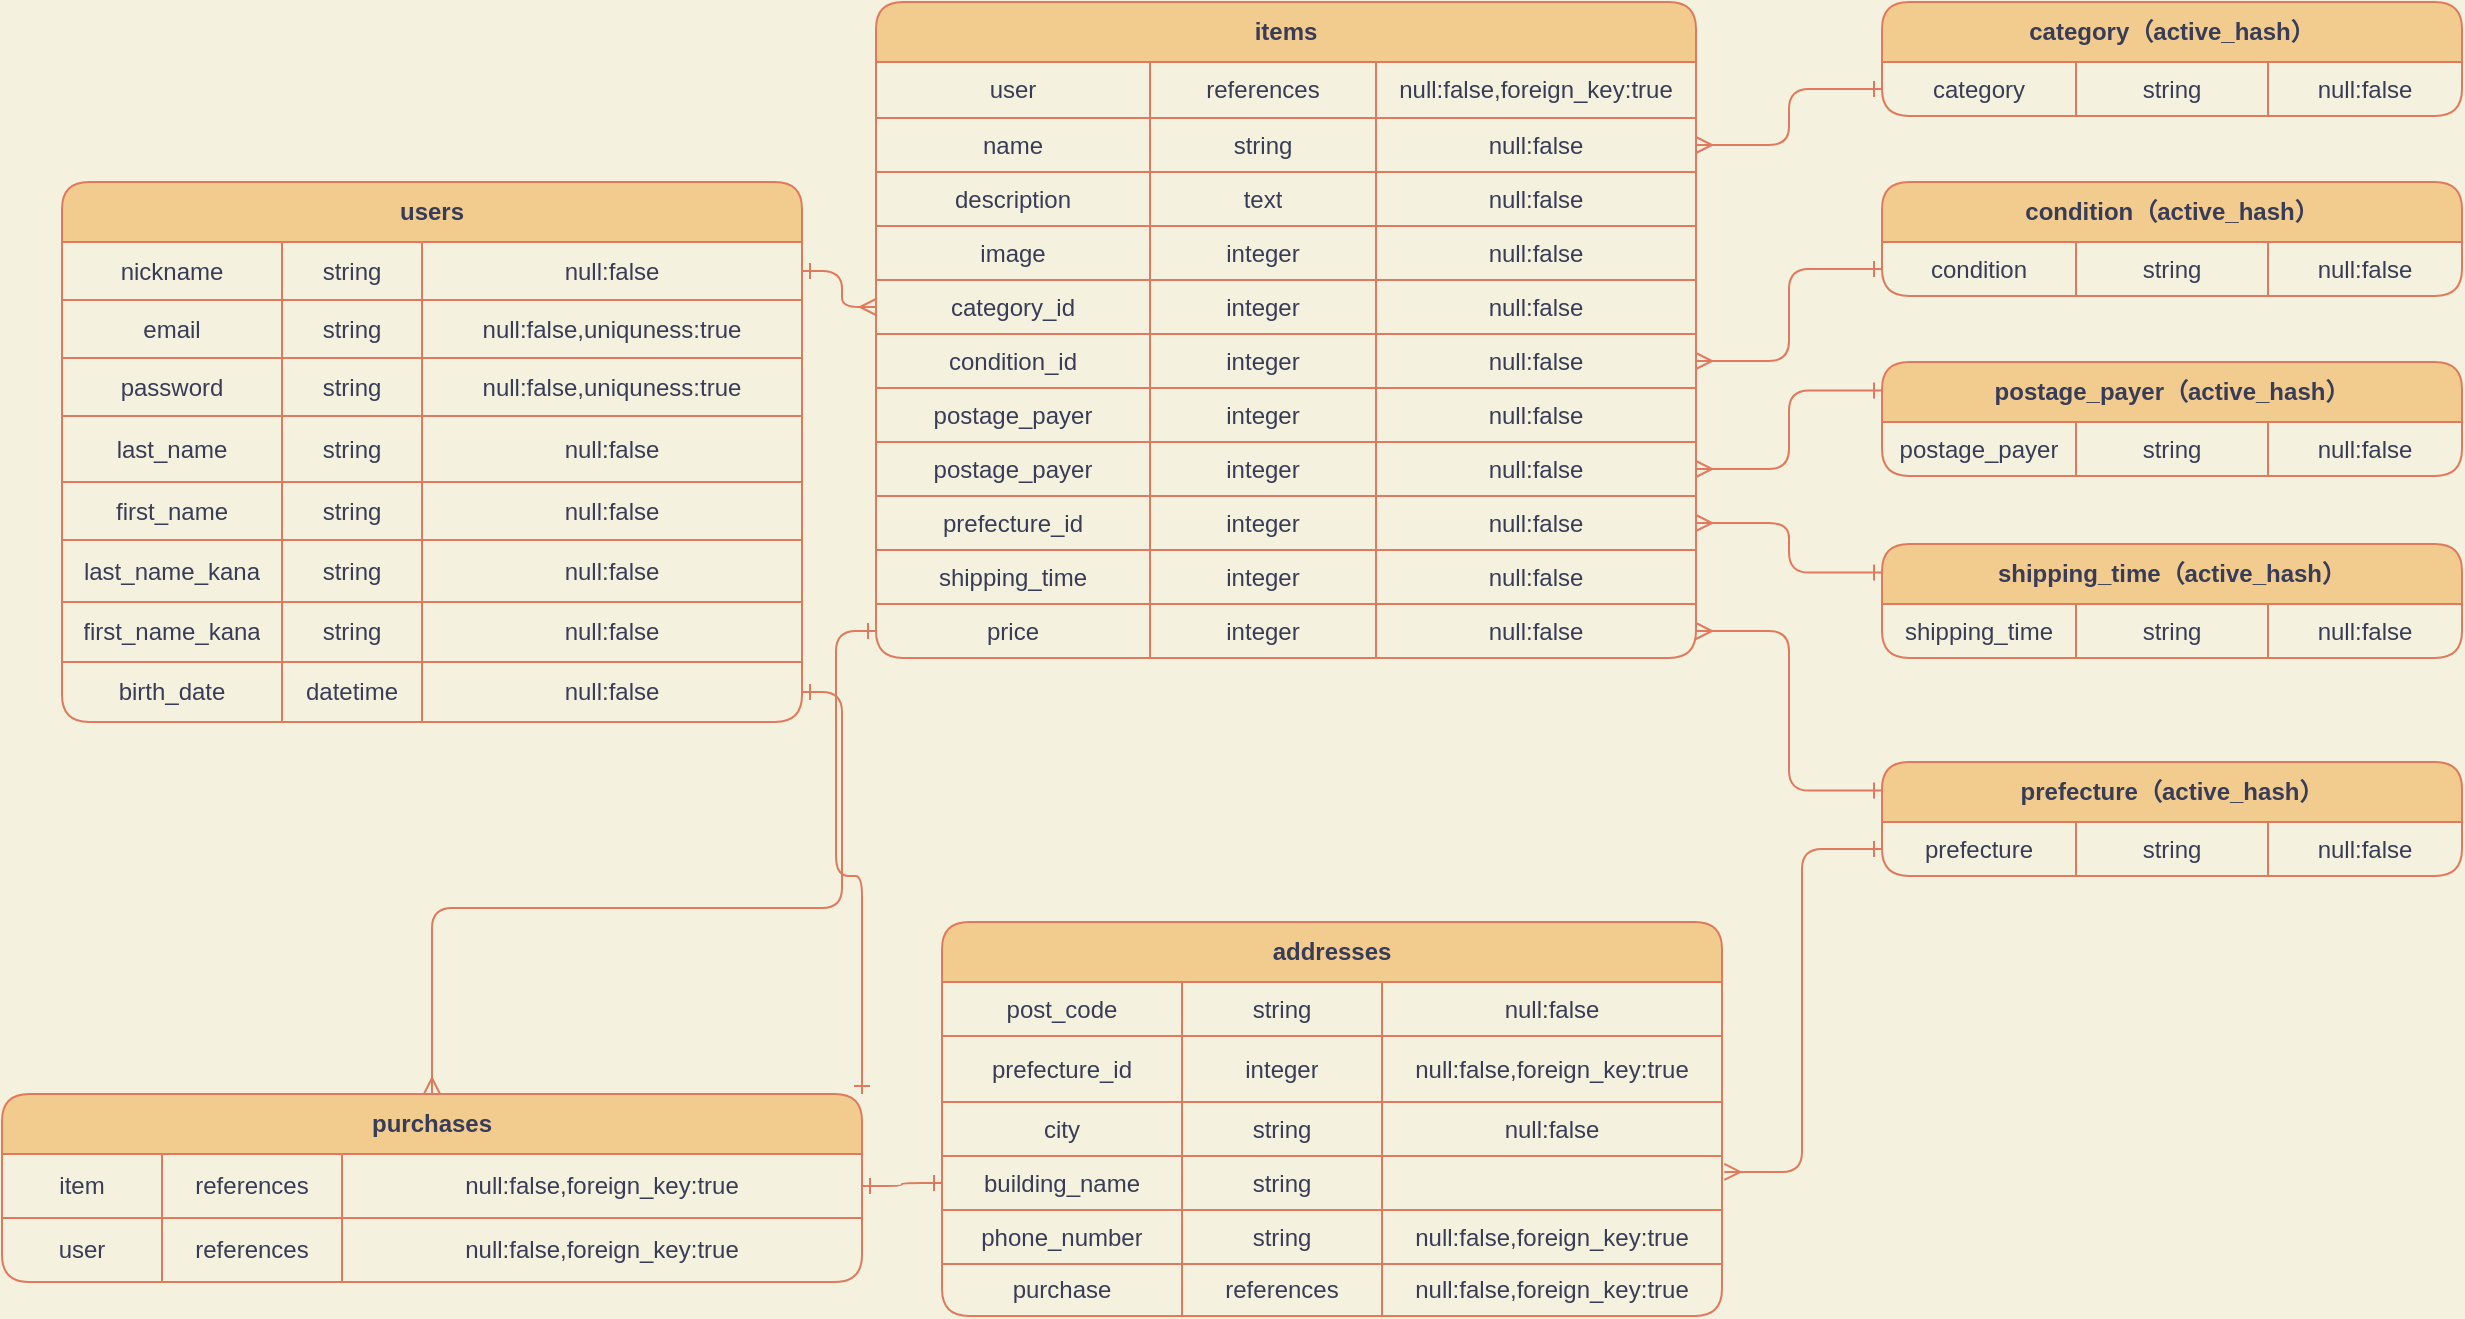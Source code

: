 <mxfile version="13.6.5">
    <diagram id="_agWnU-bZ850hKVddHnj" name="ページ1">
        <mxGraphModel dx="1143" dy="680" grid="1" gridSize="10" guides="1" tooltips="1" connect="1" arrows="1" fold="1" page="1" pageScale="1" pageWidth="827" pageHeight="1169" background="#F4F1DE" math="0" shadow="0">
            <root>
                <mxCell id="0"/>
                <mxCell id="1" parent="0"/>
                <mxCell id="269" style="edgeStyle=orthogonalEdgeStyle;rounded=1;orthogonalLoop=1;jettySize=auto;html=1;exitX=0;exitY=0.25;exitDx=0;exitDy=0;entryX=1;entryY=0.5;entryDx=0;entryDy=0;startArrow=ERone;startFill=0;endArrow=ERmany;endFill=0;labelBackgroundColor=#F4F1DE;strokeColor=#E07A5F;fontColor=#393C56;" parent="1" source="201" target="148" edge="1">
                    <mxGeometry relative="1" as="geometry"/>
                </mxCell>
                <mxCell id="165" value="addresses" style="shape=table;html=1;whiteSpace=wrap;startSize=30;container=1;collapsible=0;childLayout=tableLayout;fontStyle=1;align=center;rounded=1;fillColor=#F2CC8F;strokeColor=#E07A5F;fontColor=#393C56;" parent="1" vertex="1">
                    <mxGeometry x="450" y="670" width="390" height="197" as="geometry"/>
                </mxCell>
                <mxCell id="166" value="" style="shape=partialRectangle;html=1;whiteSpace=wrap;collapsible=0;dropTarget=0;pointerEvents=0;fillColor=none;top=0;left=0;bottom=0;right=0;points=[[0,0.5],[1,0.5]];portConstraint=eastwest;rounded=1;strokeColor=#E07A5F;fontColor=#393C56;" parent="165" vertex="1">
                    <mxGeometry y="30" width="390" height="27" as="geometry"/>
                </mxCell>
                <mxCell id="167" value="post_code" style="shape=partialRectangle;html=1;whiteSpace=wrap;connectable=0;fillColor=none;top=0;left=0;bottom=0;right=0;overflow=hidden;rounded=1;strokeColor=#E07A5F;fontColor=#393C56;" parent="166" vertex="1">
                    <mxGeometry width="120" height="27" as="geometry"/>
                </mxCell>
                <mxCell id="168" value="string" style="shape=partialRectangle;html=1;whiteSpace=wrap;connectable=0;fillColor=none;top=0;left=0;bottom=0;right=0;overflow=hidden;rounded=1;strokeColor=#E07A5F;fontColor=#393C56;" parent="166" vertex="1">
                    <mxGeometry x="120" width="100" height="27" as="geometry"/>
                </mxCell>
                <mxCell id="169" value="null:false" style="shape=partialRectangle;html=1;whiteSpace=wrap;connectable=0;fillColor=none;top=0;left=0;bottom=0;right=0;overflow=hidden;rounded=1;strokeColor=#E07A5F;fontColor=#393C56;" parent="166" vertex="1">
                    <mxGeometry x="220" width="170" height="27" as="geometry"/>
                </mxCell>
                <mxCell id="170" value="" style="shape=partialRectangle;html=1;whiteSpace=wrap;collapsible=0;dropTarget=0;pointerEvents=0;fillColor=none;top=0;left=0;bottom=0;right=0;points=[[0,0.5],[1,0.5]];portConstraint=eastwest;rounded=1;strokeColor=#E07A5F;fontColor=#393C56;" parent="165" vertex="1">
                    <mxGeometry y="57" width="390" height="33" as="geometry"/>
                </mxCell>
                <mxCell id="171" value="prefecture_id" style="shape=partialRectangle;html=1;whiteSpace=wrap;connectable=0;fillColor=none;top=0;left=0;bottom=0;right=0;overflow=hidden;rounded=1;strokeColor=#E07A5F;fontColor=#393C56;" parent="170" vertex="1">
                    <mxGeometry width="120" height="33" as="geometry"/>
                </mxCell>
                <mxCell id="172" value="integer" style="shape=partialRectangle;html=1;whiteSpace=wrap;connectable=0;fillColor=none;top=0;left=0;bottom=0;right=0;overflow=hidden;rounded=1;strokeColor=#E07A5F;fontColor=#393C56;" parent="170" vertex="1">
                    <mxGeometry x="120" width="100" height="33" as="geometry"/>
                </mxCell>
                <mxCell id="173" value="&lt;span style=&quot;font-family: &amp;#34;helvetica&amp;#34;&quot;&gt;null:false,foreign_key:true&lt;/span&gt;" style="shape=partialRectangle;html=1;whiteSpace=wrap;connectable=0;fillColor=none;top=0;left=0;bottom=0;right=0;overflow=hidden;rounded=1;strokeColor=#E07A5F;fontColor=#393C56;" parent="170" vertex="1">
                    <mxGeometry x="220" width="170" height="33" as="geometry"/>
                </mxCell>
                <mxCell id="174" value="" style="shape=partialRectangle;html=1;whiteSpace=wrap;collapsible=0;dropTarget=0;pointerEvents=0;fillColor=none;top=0;left=0;bottom=0;right=0;points=[[0,0.5],[1,0.5]];portConstraint=eastwest;rounded=1;strokeColor=#E07A5F;fontColor=#393C56;" parent="165" vertex="1">
                    <mxGeometry y="90" width="390" height="27" as="geometry"/>
                </mxCell>
                <mxCell id="175" value="city" style="shape=partialRectangle;html=1;whiteSpace=wrap;connectable=0;fillColor=none;top=0;left=0;bottom=0;right=0;overflow=hidden;rounded=1;strokeColor=#E07A5F;fontColor=#393C56;" parent="174" vertex="1">
                    <mxGeometry width="120" height="27" as="geometry"/>
                </mxCell>
                <mxCell id="176" value="string" style="shape=partialRectangle;html=1;whiteSpace=wrap;connectable=0;fillColor=none;top=0;left=0;bottom=0;right=0;overflow=hidden;rounded=1;strokeColor=#E07A5F;fontColor=#393C56;" parent="174" vertex="1">
                    <mxGeometry x="120" width="100" height="27" as="geometry"/>
                </mxCell>
                <mxCell id="177" value="null:false" style="shape=partialRectangle;html=1;whiteSpace=wrap;connectable=0;fillColor=none;top=0;left=0;bottom=0;right=0;overflow=hidden;rounded=1;strokeColor=#E07A5F;fontColor=#393C56;" parent="174" vertex="1">
                    <mxGeometry x="220" width="170" height="27" as="geometry"/>
                </mxCell>
                <mxCell id="216" value="" style="shape=partialRectangle;html=1;whiteSpace=wrap;collapsible=0;dropTarget=0;pointerEvents=0;fillColor=none;top=0;left=0;bottom=0;right=0;points=[[0,0.5],[1,0.5]];portConstraint=eastwest;rounded=1;strokeColor=#E07A5F;fontColor=#393C56;" parent="165" vertex="1">
                    <mxGeometry y="117" width="390" height="27" as="geometry"/>
                </mxCell>
                <mxCell id="217" value="building_name" style="shape=partialRectangle;html=1;whiteSpace=wrap;connectable=0;fillColor=none;top=0;left=0;bottom=0;right=0;overflow=hidden;rounded=1;strokeColor=#E07A5F;fontColor=#393C56;" parent="216" vertex="1">
                    <mxGeometry width="120" height="27" as="geometry"/>
                </mxCell>
                <mxCell id="218" value="string" style="shape=partialRectangle;html=1;whiteSpace=wrap;connectable=0;fillColor=none;top=0;left=0;bottom=0;right=0;overflow=hidden;rounded=1;strokeColor=#E07A5F;fontColor=#393C56;" parent="216" vertex="1">
                    <mxGeometry x="120" width="100" height="27" as="geometry"/>
                </mxCell>
                <mxCell id="219" value="" style="shape=partialRectangle;html=1;whiteSpace=wrap;connectable=0;fillColor=none;top=0;left=0;bottom=0;right=0;overflow=hidden;rounded=1;strokeColor=#E07A5F;fontColor=#393C56;" parent="216" vertex="1">
                    <mxGeometry x="220" width="170" height="27" as="geometry"/>
                </mxCell>
                <mxCell id="237" value="" style="shape=partialRectangle;html=1;whiteSpace=wrap;collapsible=0;dropTarget=0;pointerEvents=0;fillColor=none;top=0;left=0;bottom=0;right=0;points=[[0,0.5],[1,0.5]];portConstraint=eastwest;rounded=1;strokeColor=#E07A5F;fontColor=#393C56;" parent="165" vertex="1">
                    <mxGeometry y="144" width="390" height="27" as="geometry"/>
                </mxCell>
                <mxCell id="238" value="phone_number" style="shape=partialRectangle;html=1;whiteSpace=wrap;connectable=0;fillColor=none;top=0;left=0;bottom=0;right=0;overflow=hidden;rounded=1;strokeColor=#E07A5F;fontColor=#393C56;" parent="237" vertex="1">
                    <mxGeometry width="120" height="27" as="geometry"/>
                </mxCell>
                <mxCell id="239" value="string" style="shape=partialRectangle;html=1;whiteSpace=wrap;connectable=0;fillColor=none;top=0;left=0;bottom=0;right=0;overflow=hidden;rounded=1;strokeColor=#E07A5F;fontColor=#393C56;" parent="237" vertex="1">
                    <mxGeometry x="120" width="100" height="27" as="geometry"/>
                </mxCell>
                <mxCell id="240" value="&lt;span&gt;null:false,foreign_key:true&lt;/span&gt;" style="shape=partialRectangle;html=1;whiteSpace=wrap;connectable=0;fillColor=none;top=0;left=0;bottom=0;right=0;overflow=hidden;rounded=1;strokeColor=#E07A5F;fontColor=#393C56;" parent="237" vertex="1">
                    <mxGeometry x="220" width="170" height="27" as="geometry"/>
                </mxCell>
                <mxCell id="241" value="" style="shape=partialRectangle;html=1;whiteSpace=wrap;collapsible=0;dropTarget=0;pointerEvents=0;fillColor=none;top=0;left=0;bottom=0;right=0;points=[[0,0.5],[1,0.5]];portConstraint=eastwest;rounded=1;strokeColor=#E07A5F;fontColor=#393C56;" parent="165" vertex="1">
                    <mxGeometry y="171" width="390" height="26" as="geometry"/>
                </mxCell>
                <mxCell id="242" value="purchase" style="shape=partialRectangle;html=1;whiteSpace=wrap;connectable=0;fillColor=none;top=0;left=0;bottom=0;right=0;overflow=hidden;rounded=1;strokeColor=#E07A5F;fontColor=#393C56;" parent="241" vertex="1">
                    <mxGeometry width="120" height="26" as="geometry"/>
                </mxCell>
                <mxCell id="243" value="references" style="shape=partialRectangle;html=1;whiteSpace=wrap;connectable=0;fillColor=none;top=0;left=0;bottom=0;right=0;overflow=hidden;rounded=1;strokeColor=#E07A5F;fontColor=#393C56;" parent="241" vertex="1">
                    <mxGeometry x="120" width="100" height="26" as="geometry"/>
                </mxCell>
                <mxCell id="244" value="&lt;span&gt;null:false,foreign_key:true&lt;/span&gt;" style="shape=partialRectangle;html=1;whiteSpace=wrap;connectable=0;fillColor=none;top=0;left=0;bottom=0;right=0;overflow=hidden;rounded=1;strokeColor=#E07A5F;fontColor=#393C56;" parent="241" vertex="1">
                    <mxGeometry x="220" width="170" height="26" as="geometry"/>
                </mxCell>
                <mxCell id="270" style="edgeStyle=orthogonalEdgeStyle;rounded=1;orthogonalLoop=1;jettySize=auto;html=1;exitX=0;exitY=0.25;exitDx=0;exitDy=0;entryX=1;entryY=0.5;entryDx=0;entryDy=0;startArrow=ERone;startFill=0;endArrow=ERmany;endFill=0;labelBackgroundColor=#F4F1DE;strokeColor=#E07A5F;fontColor=#393C56;" parent="1" source="211" target="136" edge="1">
                    <mxGeometry relative="1" as="geometry"/>
                </mxCell>
                <mxCell id="268" style="edgeStyle=orthogonalEdgeStyle;rounded=1;orthogonalLoop=1;jettySize=auto;html=1;exitX=0;exitY=0.25;exitDx=0;exitDy=0;entryX=1;entryY=0.5;entryDx=0;entryDy=0;startArrow=ERone;startFill=0;endArrow=ERmany;endFill=0;labelBackgroundColor=#F4F1DE;strokeColor=#E07A5F;fontColor=#393C56;" parent="1" source="206" target="144" edge="1">
                    <mxGeometry relative="1" as="geometry"/>
                </mxCell>
                <mxCell id="252" style="edgeStyle=orthogonalEdgeStyle;orthogonalLoop=1;jettySize=auto;html=1;exitX=0;exitY=0.5;exitDx=0;exitDy=0;entryX=1.003;entryY=0.296;entryDx=0;entryDy=0;entryPerimeter=0;startArrow=ERone;startFill=0;endArrow=ERmany;endFill=0;labelBackgroundColor=#F4F1DE;strokeColor=#E07A5F;fontColor=#393C56;" parent="1" source="207" target="216" edge="1">
                    <mxGeometry relative="1" as="geometry"/>
                </mxCell>
                <mxCell id="256" style="edgeStyle=orthogonalEdgeStyle;orthogonalLoop=1;jettySize=auto;html=1;exitX=0;exitY=0.5;exitDx=0;exitDy=0;startArrow=ERone;startFill=0;endArrow=ERmany;endFill=0;labelBackgroundColor=#F4F1DE;strokeColor=#E07A5F;fontColor=#393C56;" parent="1" source="179" target="7" edge="1">
                    <mxGeometry relative="1" as="geometry"/>
                </mxCell>
                <mxCell id="2" value="items" style="shape=table;html=1;whiteSpace=wrap;startSize=30;container=1;collapsible=0;childLayout=tableLayout;fontStyle=1;align=center;rounded=1;fillColor=#F2CC8F;strokeColor=#E07A5F;fontColor=#393C56;" parent="1" vertex="1">
                    <mxGeometry x="417" y="210" width="410" height="328" as="geometry"/>
                </mxCell>
                <mxCell id="3" value="" style="shape=partialRectangle;html=1;whiteSpace=wrap;collapsible=0;dropTarget=0;pointerEvents=0;fillColor=none;top=0;left=0;bottom=0;right=0;points=[[0,0.5],[1,0.5]];portConstraint=eastwest;rounded=1;strokeColor=#E07A5F;fontColor=#393C56;" parent="2" vertex="1">
                    <mxGeometry y="30" width="410" height="28" as="geometry"/>
                </mxCell>
                <mxCell id="4" value="user" style="shape=partialRectangle;html=1;whiteSpace=wrap;connectable=0;fillColor=none;top=0;left=0;bottom=0;right=0;overflow=hidden;rounded=1;strokeColor=#E07A5F;fontColor=#393C56;" parent="3" vertex="1">
                    <mxGeometry width="137" height="28" as="geometry"/>
                </mxCell>
                <mxCell id="5" value="references" style="shape=partialRectangle;html=1;whiteSpace=wrap;connectable=0;fillColor=none;top=0;left=0;bottom=0;right=0;overflow=hidden;rounded=1;strokeColor=#E07A5F;fontColor=#393C56;" parent="3" vertex="1">
                    <mxGeometry x="137" width="113" height="28" as="geometry"/>
                </mxCell>
                <mxCell id="6" value="&lt;span&gt;null:false,foreign_key:true&lt;/span&gt;" style="shape=partialRectangle;html=1;whiteSpace=wrap;connectable=0;fillColor=none;top=0;left=0;bottom=0;right=0;overflow=hidden;rounded=1;strokeColor=#E07A5F;fontColor=#393C56;" parent="3" vertex="1">
                    <mxGeometry x="250" width="160" height="28" as="geometry"/>
                </mxCell>
                <mxCell id="7" value="" style="shape=partialRectangle;html=1;whiteSpace=wrap;collapsible=0;dropTarget=0;pointerEvents=0;fillColor=none;top=0;left=0;bottom=0;right=0;points=[[0,0.5],[1,0.5]];portConstraint=eastwest;rounded=1;strokeColor=#E07A5F;fontColor=#393C56;" parent="2" vertex="1">
                    <mxGeometry y="58" width="410" height="27" as="geometry"/>
                </mxCell>
                <mxCell id="8" value="name" style="shape=partialRectangle;html=1;whiteSpace=wrap;connectable=0;fillColor=none;top=0;left=0;bottom=0;right=0;overflow=hidden;rounded=1;strokeColor=#E07A5F;fontColor=#393C56;" parent="7" vertex="1">
                    <mxGeometry width="137" height="27" as="geometry"/>
                </mxCell>
                <mxCell id="9" value="string" style="shape=partialRectangle;html=1;whiteSpace=wrap;connectable=0;fillColor=none;top=0;left=0;bottom=0;right=0;overflow=hidden;rounded=1;strokeColor=#E07A5F;fontColor=#393C56;" parent="7" vertex="1">
                    <mxGeometry x="137" width="113" height="27" as="geometry"/>
                </mxCell>
                <mxCell id="10" value="null:false" style="shape=partialRectangle;html=1;whiteSpace=wrap;connectable=0;fillColor=none;top=0;left=0;bottom=0;right=0;overflow=hidden;rounded=1;strokeColor=#E07A5F;fontColor=#393C56;" parent="7" vertex="1">
                    <mxGeometry x="250" width="160" height="27" as="geometry"/>
                </mxCell>
                <mxCell id="116" value="" style="shape=partialRectangle;html=1;whiteSpace=wrap;collapsible=0;dropTarget=0;pointerEvents=0;fillColor=none;top=0;left=0;bottom=0;right=0;points=[[0,0.5],[1,0.5]];portConstraint=eastwest;rounded=1;strokeColor=#E07A5F;fontColor=#393C56;" parent="2" vertex="1">
                    <mxGeometry y="85" width="410" height="27" as="geometry"/>
                </mxCell>
                <mxCell id="117" value="description" style="shape=partialRectangle;html=1;whiteSpace=wrap;connectable=0;fillColor=none;top=0;left=0;bottom=0;right=0;overflow=hidden;rounded=1;strokeColor=#E07A5F;fontColor=#393C56;" parent="116" vertex="1">
                    <mxGeometry width="137" height="27" as="geometry"/>
                </mxCell>
                <mxCell id="118" value="text" style="shape=partialRectangle;html=1;whiteSpace=wrap;connectable=0;fillColor=none;top=0;left=0;bottom=0;right=0;overflow=hidden;rounded=1;strokeColor=#E07A5F;fontColor=#393C56;" parent="116" vertex="1">
                    <mxGeometry x="137" width="113" height="27" as="geometry"/>
                </mxCell>
                <mxCell id="119" value="null:false" style="shape=partialRectangle;html=1;whiteSpace=wrap;connectable=0;fillColor=none;top=0;left=0;bottom=0;right=0;overflow=hidden;rounded=1;strokeColor=#E07A5F;fontColor=#393C56;" parent="116" vertex="1">
                    <mxGeometry x="250" width="160" height="27" as="geometry"/>
                </mxCell>
                <mxCell id="120" value="" style="shape=partialRectangle;html=1;whiteSpace=wrap;collapsible=0;dropTarget=0;pointerEvents=0;fillColor=none;top=0;left=0;bottom=0;right=0;points=[[0,0.5],[1,0.5]];portConstraint=eastwest;rounded=1;strokeColor=#E07A5F;fontColor=#393C56;" parent="2" vertex="1">
                    <mxGeometry y="112" width="410" height="27" as="geometry"/>
                </mxCell>
                <mxCell id="121" value="image" style="shape=partialRectangle;html=1;whiteSpace=wrap;connectable=0;fillColor=none;top=0;left=0;bottom=0;right=0;overflow=hidden;rounded=1;strokeColor=#E07A5F;fontColor=#393C56;" parent="120" vertex="1">
                    <mxGeometry width="137" height="27" as="geometry"/>
                </mxCell>
                <mxCell id="122" value="integer" style="shape=partialRectangle;html=1;whiteSpace=wrap;connectable=0;fillColor=none;top=0;left=0;bottom=0;right=0;overflow=hidden;rounded=1;strokeColor=#E07A5F;fontColor=#393C56;" parent="120" vertex="1">
                    <mxGeometry x="137" width="113" height="27" as="geometry"/>
                </mxCell>
                <mxCell id="123" value="null:false" style="shape=partialRectangle;html=1;whiteSpace=wrap;connectable=0;fillColor=none;top=0;left=0;bottom=0;right=0;overflow=hidden;rounded=1;strokeColor=#E07A5F;fontColor=#393C56;" parent="120" vertex="1">
                    <mxGeometry x="250" width="160" height="27" as="geometry"/>
                </mxCell>
                <mxCell id="124" value="" style="shape=partialRectangle;html=1;whiteSpace=wrap;collapsible=0;dropTarget=0;pointerEvents=0;fillColor=none;top=0;left=0;bottom=0;right=0;points=[[0,0.5],[1,0.5]];portConstraint=eastwest;rounded=1;strokeColor=#E07A5F;fontColor=#393C56;" parent="2" vertex="1">
                    <mxGeometry y="139" width="410" height="27" as="geometry"/>
                </mxCell>
                <mxCell id="125" value="category_id" style="shape=partialRectangle;html=1;whiteSpace=wrap;connectable=0;fillColor=none;top=0;left=0;bottom=0;right=0;overflow=hidden;rounded=1;strokeColor=#E07A5F;fontColor=#393C56;" parent="124" vertex="1">
                    <mxGeometry width="137" height="27" as="geometry"/>
                </mxCell>
                <mxCell id="126" value="integer" style="shape=partialRectangle;html=1;whiteSpace=wrap;connectable=0;fillColor=none;top=0;left=0;bottom=0;right=0;overflow=hidden;rounded=1;strokeColor=#E07A5F;fontColor=#393C56;" parent="124" vertex="1">
                    <mxGeometry x="137" width="113" height="27" as="geometry"/>
                </mxCell>
                <mxCell id="127" value="null:false" style="shape=partialRectangle;html=1;whiteSpace=wrap;connectable=0;fillColor=none;top=0;left=0;bottom=0;right=0;overflow=hidden;rounded=1;strokeColor=#E07A5F;fontColor=#393C56;" parent="124" vertex="1">
                    <mxGeometry x="250" width="160" height="27" as="geometry"/>
                </mxCell>
                <mxCell id="128" value="" style="shape=partialRectangle;html=1;whiteSpace=wrap;collapsible=0;dropTarget=0;pointerEvents=0;fillColor=none;top=0;left=0;bottom=0;right=0;points=[[0,0.5],[1,0.5]];portConstraint=eastwest;rounded=1;strokeColor=#E07A5F;fontColor=#393C56;" parent="2" vertex="1">
                    <mxGeometry y="166" width="410" height="27" as="geometry"/>
                </mxCell>
                <mxCell id="129" value="condition_id" style="shape=partialRectangle;html=1;whiteSpace=wrap;connectable=0;fillColor=none;top=0;left=0;bottom=0;right=0;overflow=hidden;rounded=1;strokeColor=#E07A5F;fontColor=#393C56;" parent="128" vertex="1">
                    <mxGeometry width="137" height="27" as="geometry"/>
                </mxCell>
                <mxCell id="130" value="integer" style="shape=partialRectangle;html=1;whiteSpace=wrap;connectable=0;fillColor=none;top=0;left=0;bottom=0;right=0;overflow=hidden;rounded=1;strokeColor=#E07A5F;fontColor=#393C56;" parent="128" vertex="1">
                    <mxGeometry x="137" width="113" height="27" as="geometry"/>
                </mxCell>
                <mxCell id="131" value="null:false" style="shape=partialRectangle;html=1;whiteSpace=wrap;connectable=0;fillColor=none;top=0;left=0;bottom=0;right=0;overflow=hidden;rounded=1;strokeColor=#E07A5F;fontColor=#393C56;" parent="128" vertex="1">
                    <mxGeometry x="250" width="160" height="27" as="geometry"/>
                </mxCell>
                <mxCell id="132" value="" style="shape=partialRectangle;html=1;whiteSpace=wrap;collapsible=0;dropTarget=0;pointerEvents=0;fillColor=none;top=0;left=0;bottom=0;right=0;points=[[0,0.5],[1,0.5]];portConstraint=eastwest;rounded=1;strokeColor=#E07A5F;fontColor=#393C56;" parent="2" vertex="1">
                    <mxGeometry y="193" width="410" height="27" as="geometry"/>
                </mxCell>
                <mxCell id="133" value="postage_payer" style="shape=partialRectangle;html=1;whiteSpace=wrap;connectable=0;fillColor=none;top=0;left=0;bottom=0;right=0;overflow=hidden;rounded=1;strokeColor=#E07A5F;fontColor=#393C56;" parent="132" vertex="1">
                    <mxGeometry width="137" height="27" as="geometry"/>
                </mxCell>
                <mxCell id="134" value="integer" style="shape=partialRectangle;html=1;whiteSpace=wrap;connectable=0;fillColor=none;top=0;left=0;bottom=0;right=0;overflow=hidden;rounded=1;strokeColor=#E07A5F;fontColor=#393C56;" parent="132" vertex="1">
                    <mxGeometry x="137" width="113" height="27" as="geometry"/>
                </mxCell>
                <mxCell id="135" value="null:false" style="shape=partialRectangle;html=1;whiteSpace=wrap;connectable=0;fillColor=none;top=0;left=0;bottom=0;right=0;overflow=hidden;rounded=1;strokeColor=#E07A5F;fontColor=#393C56;" parent="132" vertex="1">
                    <mxGeometry x="250" width="160" height="27" as="geometry"/>
                </mxCell>
                <mxCell id="148" value="" style="shape=partialRectangle;html=1;whiteSpace=wrap;collapsible=0;dropTarget=0;pointerEvents=0;fillColor=none;top=0;left=0;bottom=0;right=0;points=[[0,0.5],[1,0.5]];portConstraint=eastwest;rounded=1;strokeColor=#E07A5F;fontColor=#393C56;" parent="2" vertex="1">
                    <mxGeometry y="220" width="410" height="27" as="geometry"/>
                </mxCell>
                <mxCell id="149" value="postage_payer" style="shape=partialRectangle;html=1;whiteSpace=wrap;connectable=0;fillColor=none;top=0;left=0;bottom=0;right=0;overflow=hidden;rounded=1;strokeColor=#E07A5F;fontColor=#393C56;" parent="148" vertex="1">
                    <mxGeometry width="137" height="27" as="geometry"/>
                </mxCell>
                <mxCell id="150" value="integer" style="shape=partialRectangle;html=1;whiteSpace=wrap;connectable=0;fillColor=none;top=0;left=0;bottom=0;right=0;overflow=hidden;rounded=1;strokeColor=#E07A5F;fontColor=#393C56;" parent="148" vertex="1">
                    <mxGeometry x="137" width="113" height="27" as="geometry"/>
                </mxCell>
                <mxCell id="151" value="null:false" style="shape=partialRectangle;html=1;whiteSpace=wrap;connectable=0;fillColor=none;top=0;left=0;bottom=0;right=0;overflow=hidden;rounded=1;strokeColor=#E07A5F;fontColor=#393C56;" parent="148" vertex="1">
                    <mxGeometry x="250" width="160" height="27" as="geometry"/>
                </mxCell>
                <mxCell id="136" value="" style="shape=partialRectangle;html=1;whiteSpace=wrap;collapsible=0;dropTarget=0;pointerEvents=0;fillColor=none;top=0;left=0;bottom=0;right=0;points=[[0,0.5],[1,0.5]];portConstraint=eastwest;rounded=1;strokeColor=#E07A5F;fontColor=#393C56;" parent="2" vertex="1">
                    <mxGeometry y="247" width="410" height="27" as="geometry"/>
                </mxCell>
                <mxCell id="137" value="prefecture_id" style="shape=partialRectangle;html=1;whiteSpace=wrap;connectable=0;fillColor=none;top=0;left=0;bottom=0;right=0;overflow=hidden;rounded=1;strokeColor=#E07A5F;fontColor=#393C56;" parent="136" vertex="1">
                    <mxGeometry width="137" height="27" as="geometry"/>
                </mxCell>
                <mxCell id="138" value="integer" style="shape=partialRectangle;html=1;whiteSpace=wrap;connectable=0;fillColor=none;top=0;left=0;bottom=0;right=0;overflow=hidden;rounded=1;strokeColor=#E07A5F;fontColor=#393C56;" parent="136" vertex="1">
                    <mxGeometry x="137" width="113" height="27" as="geometry"/>
                </mxCell>
                <mxCell id="139" value="null:false" style="shape=partialRectangle;html=1;whiteSpace=wrap;connectable=0;fillColor=none;top=0;left=0;bottom=0;right=0;overflow=hidden;rounded=1;strokeColor=#E07A5F;fontColor=#393C56;" parent="136" vertex="1">
                    <mxGeometry x="250" width="160" height="27" as="geometry"/>
                </mxCell>
                <mxCell id="140" value="" style="shape=partialRectangle;html=1;whiteSpace=wrap;collapsible=0;dropTarget=0;pointerEvents=0;fillColor=none;top=0;left=0;bottom=0;right=0;points=[[0,0.5],[1,0.5]];portConstraint=eastwest;rounded=1;strokeColor=#E07A5F;fontColor=#393C56;" parent="2" vertex="1">
                    <mxGeometry y="274" width="410" height="27" as="geometry"/>
                </mxCell>
                <mxCell id="141" value="shipping_time" style="shape=partialRectangle;html=1;whiteSpace=wrap;connectable=0;fillColor=none;top=0;left=0;bottom=0;right=0;overflow=hidden;rounded=1;strokeColor=#E07A5F;fontColor=#393C56;" parent="140" vertex="1">
                    <mxGeometry width="137" height="27" as="geometry"/>
                </mxCell>
                <mxCell id="142" value="integer" style="shape=partialRectangle;html=1;whiteSpace=wrap;connectable=0;fillColor=none;top=0;left=0;bottom=0;right=0;overflow=hidden;rounded=1;strokeColor=#E07A5F;fontColor=#393C56;" parent="140" vertex="1">
                    <mxGeometry x="137" width="113" height="27" as="geometry"/>
                </mxCell>
                <mxCell id="143" value="null:false" style="shape=partialRectangle;html=1;whiteSpace=wrap;connectable=0;fillColor=none;top=0;left=0;bottom=0;right=0;overflow=hidden;rounded=1;strokeColor=#E07A5F;fontColor=#393C56;" parent="140" vertex="1">
                    <mxGeometry x="250" width="160" height="27" as="geometry"/>
                </mxCell>
                <mxCell id="144" value="" style="shape=partialRectangle;html=1;whiteSpace=wrap;collapsible=0;dropTarget=0;pointerEvents=0;fillColor=none;top=0;left=0;bottom=0;right=0;points=[[0,0.5],[1,0.5]];portConstraint=eastwest;rounded=1;strokeColor=#E07A5F;fontColor=#393C56;" parent="2" vertex="1">
                    <mxGeometry y="301" width="410" height="27" as="geometry"/>
                </mxCell>
                <mxCell id="145" value="price" style="shape=partialRectangle;html=1;whiteSpace=wrap;connectable=0;fillColor=none;top=0;left=0;bottom=0;right=0;overflow=hidden;rounded=1;strokeColor=#E07A5F;fontColor=#393C56;" parent="144" vertex="1">
                    <mxGeometry width="137" height="27" as="geometry"/>
                </mxCell>
                <mxCell id="146" value="integer" style="shape=partialRectangle;html=1;whiteSpace=wrap;connectable=0;fillColor=none;top=0;left=0;bottom=0;right=0;overflow=hidden;rounded=1;strokeColor=#E07A5F;fontColor=#393C56;" parent="144" vertex="1">
                    <mxGeometry x="137" width="113" height="27" as="geometry"/>
                </mxCell>
                <mxCell id="147" value="null:false" style="shape=partialRectangle;html=1;whiteSpace=wrap;connectable=0;fillColor=none;top=0;left=0;bottom=0;right=0;overflow=hidden;rounded=1;strokeColor=#E07A5F;fontColor=#393C56;" parent="144" vertex="1">
                    <mxGeometry x="250" width="160" height="27" as="geometry"/>
                </mxCell>
                <mxCell id="258" style="edgeStyle=orthogonalEdgeStyle;orthogonalLoop=1;jettySize=auto;html=1;exitX=0;exitY=0.5;exitDx=0;exitDy=0;entryX=1;entryY=0.5;entryDx=0;entryDy=0;startArrow=ERone;startFill=0;endArrow=ERmany;endFill=0;labelBackgroundColor=#F4F1DE;strokeColor=#E07A5F;fontColor=#393C56;" parent="1" source="197" target="128" edge="1">
                    <mxGeometry relative="1" as="geometry"/>
                </mxCell>
                <mxCell id="259" style="edgeStyle=orthogonalEdgeStyle;orthogonalLoop=1;jettySize=auto;html=1;exitX=1;exitY=0.5;exitDx=0;exitDy=0;entryX=0;entryY=0.5;entryDx=0;entryDy=0;startArrow=ERone;startFill=0;endArrow=ERmany;endFill=0;labelBackgroundColor=#F4F1DE;strokeColor=#E07A5F;fontColor=#393C56;" parent="1" source="29" target="124" edge="1">
                    <mxGeometry relative="1" as="geometry"/>
                </mxCell>
                <mxCell id="265" style="edgeStyle=orthogonalEdgeStyle;rounded=1;orthogonalLoop=1;jettySize=auto;html=1;exitX=1;exitY=0.5;exitDx=0;exitDy=0;startArrow=ERone;startFill=0;endArrow=ERone;endFill=0;labelBackgroundColor=#F4F1DE;strokeColor=#E07A5F;fontColor=#393C56;" parent="1" source="16" target="216" edge="1">
                    <mxGeometry relative="1" as="geometry"/>
                </mxCell>
                <mxCell id="267" style="edgeStyle=orthogonalEdgeStyle;rounded=1;orthogonalLoop=1;jettySize=auto;html=1;exitX=1;exitY=0.5;exitDx=0;exitDy=0;entryX=0.5;entryY=0;entryDx=0;entryDy=0;startArrow=ERone;startFill=0;endArrow=ERmany;endFill=0;labelBackgroundColor=#F4F1DE;strokeColor=#E07A5F;fontColor=#393C56;" parent="1" source="78" target="15" edge="1">
                    <mxGeometry relative="1" as="geometry"/>
                </mxCell>
                <mxCell id="178" value="category（active_hash）" style="shape=table;html=1;whiteSpace=wrap;startSize=30;container=1;collapsible=0;childLayout=tableLayout;fontStyle=1;align=center;rounded=1;fillColor=#F2CC8F;strokeColor=#E07A5F;fontColor=#393C56;" parent="1" vertex="1">
                    <mxGeometry x="920" y="210" width="290" height="57" as="geometry"/>
                </mxCell>
                <mxCell id="179" value="" style="shape=partialRectangle;html=1;whiteSpace=wrap;collapsible=0;dropTarget=0;pointerEvents=0;fillColor=none;top=0;left=0;bottom=0;right=0;points=[[0,0.5],[1,0.5]];portConstraint=eastwest;rounded=1;strokeColor=#E07A5F;fontColor=#393C56;" parent="178" vertex="1">
                    <mxGeometry y="30" width="290" height="27" as="geometry"/>
                </mxCell>
                <mxCell id="180" value="category" style="shape=partialRectangle;html=1;whiteSpace=wrap;connectable=0;fillColor=none;top=0;left=0;bottom=0;right=0;overflow=hidden;rounded=1;strokeColor=#E07A5F;fontColor=#393C56;" parent="179" vertex="1">
                    <mxGeometry width="97" height="27" as="geometry"/>
                </mxCell>
                <mxCell id="181" value="string" style="shape=partialRectangle;html=1;whiteSpace=wrap;connectable=0;fillColor=none;top=0;left=0;bottom=0;right=0;overflow=hidden;rounded=1;strokeColor=#E07A5F;fontColor=#393C56;" parent="179" vertex="1">
                    <mxGeometry x="97" width="96" height="27" as="geometry"/>
                </mxCell>
                <mxCell id="182" value="null:false" style="shape=partialRectangle;html=1;whiteSpace=wrap;connectable=0;fillColor=none;top=0;left=0;bottom=0;right=0;overflow=hidden;rounded=1;strokeColor=#E07A5F;fontColor=#393C56;" parent="179" vertex="1">
                    <mxGeometry x="193" width="97" height="27" as="geometry"/>
                </mxCell>
                <mxCell id="196" value="condition（active_hash）" style="shape=table;html=1;whiteSpace=wrap;startSize=30;container=1;collapsible=0;childLayout=tableLayout;fontStyle=1;align=center;rounded=1;fillColor=#F2CC8F;strokeColor=#E07A5F;fontColor=#393C56;" parent="1" vertex="1">
                    <mxGeometry x="920" y="300" width="290" height="57" as="geometry"/>
                </mxCell>
                <mxCell id="197" value="" style="shape=partialRectangle;html=1;whiteSpace=wrap;collapsible=0;dropTarget=0;pointerEvents=0;fillColor=none;top=0;left=0;bottom=0;right=0;points=[[0,0.5],[1,0.5]];portConstraint=eastwest;rounded=1;strokeColor=#E07A5F;fontColor=#393C56;" parent="196" vertex="1">
                    <mxGeometry y="30" width="290" height="27" as="geometry"/>
                </mxCell>
                <mxCell id="198" value="condition" style="shape=partialRectangle;html=1;whiteSpace=wrap;connectable=0;fillColor=none;top=0;left=0;bottom=0;right=0;overflow=hidden;rounded=1;strokeColor=#E07A5F;fontColor=#393C56;" parent="197" vertex="1">
                    <mxGeometry width="97" height="27" as="geometry"/>
                </mxCell>
                <mxCell id="199" value="string" style="shape=partialRectangle;html=1;whiteSpace=wrap;connectable=0;fillColor=none;top=0;left=0;bottom=0;right=0;overflow=hidden;rounded=1;strokeColor=#E07A5F;fontColor=#393C56;" parent="197" vertex="1">
                    <mxGeometry x="97" width="96" height="27" as="geometry"/>
                </mxCell>
                <mxCell id="200" value="null:false" style="shape=partialRectangle;html=1;whiteSpace=wrap;connectable=0;fillColor=none;top=0;left=0;bottom=0;right=0;overflow=hidden;rounded=1;strokeColor=#E07A5F;fontColor=#393C56;" parent="197" vertex="1">
                    <mxGeometry x="193" width="97" height="27" as="geometry"/>
                </mxCell>
                <mxCell id="201" value="postage_payer（active_hash）" style="shape=table;html=1;whiteSpace=wrap;startSize=30;container=1;collapsible=0;childLayout=tableLayout;fontStyle=1;align=center;rounded=1;fillColor=#F2CC8F;strokeColor=#E07A5F;fontColor=#393C56;" parent="1" vertex="1">
                    <mxGeometry x="920" y="390" width="290" height="57" as="geometry"/>
                </mxCell>
                <mxCell id="202" value="" style="shape=partialRectangle;html=1;whiteSpace=wrap;collapsible=0;dropTarget=0;pointerEvents=0;fillColor=none;top=0;left=0;bottom=0;right=0;points=[[0,0.5],[1,0.5]];portConstraint=eastwest;rounded=1;strokeColor=#E07A5F;fontColor=#393C56;" parent="201" vertex="1">
                    <mxGeometry y="30" width="290" height="27" as="geometry"/>
                </mxCell>
                <mxCell id="203" value="postage_payer" style="shape=partialRectangle;html=1;whiteSpace=wrap;connectable=0;fillColor=none;top=0;left=0;bottom=0;right=0;overflow=hidden;rounded=1;strokeColor=#E07A5F;fontColor=#393C56;" parent="202" vertex="1">
                    <mxGeometry width="97" height="27" as="geometry"/>
                </mxCell>
                <mxCell id="204" value="string" style="shape=partialRectangle;html=1;whiteSpace=wrap;connectable=0;fillColor=none;top=0;left=0;bottom=0;right=0;overflow=hidden;rounded=1;strokeColor=#E07A5F;fontColor=#393C56;" parent="202" vertex="1">
                    <mxGeometry x="97" width="96" height="27" as="geometry"/>
                </mxCell>
                <mxCell id="205" value="null:false" style="shape=partialRectangle;html=1;whiteSpace=wrap;connectable=0;fillColor=none;top=0;left=0;bottom=0;right=0;overflow=hidden;rounded=1;strokeColor=#E07A5F;fontColor=#393C56;" parent="202" vertex="1">
                    <mxGeometry x="193" width="97" height="27" as="geometry"/>
                </mxCell>
                <mxCell id="211" value="shipping_time（active_hash）" style="shape=table;html=1;whiteSpace=wrap;startSize=30;container=1;collapsible=0;childLayout=tableLayout;fontStyle=1;align=center;rounded=1;fillColor=#F2CC8F;strokeColor=#E07A5F;fontColor=#393C56;" parent="1" vertex="1">
                    <mxGeometry x="920" y="481" width="290" height="57" as="geometry"/>
                </mxCell>
                <mxCell id="212" value="" style="shape=partialRectangle;html=1;whiteSpace=wrap;collapsible=0;dropTarget=0;pointerEvents=0;fillColor=none;top=0;left=0;bottom=0;right=0;points=[[0,0.5],[1,0.5]];portConstraint=eastwest;rounded=1;strokeColor=#E07A5F;fontColor=#393C56;" parent="211" vertex="1">
                    <mxGeometry y="30" width="290" height="27" as="geometry"/>
                </mxCell>
                <mxCell id="213" value="shipping_time" style="shape=partialRectangle;html=1;whiteSpace=wrap;connectable=0;fillColor=none;top=0;left=0;bottom=0;right=0;overflow=hidden;rounded=1;strokeColor=#E07A5F;fontColor=#393C56;" parent="212" vertex="1">
                    <mxGeometry width="97" height="27" as="geometry"/>
                </mxCell>
                <mxCell id="214" value="string" style="shape=partialRectangle;html=1;whiteSpace=wrap;connectable=0;fillColor=none;top=0;left=0;bottom=0;right=0;overflow=hidden;rounded=1;strokeColor=#E07A5F;fontColor=#393C56;" parent="212" vertex="1">
                    <mxGeometry x="97" width="96" height="27" as="geometry"/>
                </mxCell>
                <mxCell id="215" value="null:false" style="shape=partialRectangle;html=1;whiteSpace=wrap;connectable=0;fillColor=none;top=0;left=0;bottom=0;right=0;overflow=hidden;rounded=1;strokeColor=#E07A5F;fontColor=#393C56;" parent="212" vertex="1">
                    <mxGeometry x="193" width="97" height="27" as="geometry"/>
                </mxCell>
                <mxCell id="206" value="prefecture（active_hash）" style="shape=table;html=1;whiteSpace=wrap;startSize=30;container=1;collapsible=0;childLayout=tableLayout;fontStyle=1;align=center;rounded=1;fillColor=#F2CC8F;strokeColor=#E07A5F;fontColor=#393C56;" parent="1" vertex="1">
                    <mxGeometry x="920" y="590" width="290" height="57" as="geometry"/>
                </mxCell>
                <mxCell id="207" value="" style="shape=partialRectangle;html=1;whiteSpace=wrap;collapsible=0;dropTarget=0;pointerEvents=0;fillColor=none;top=0;left=0;bottom=0;right=0;points=[[0,0.5],[1,0.5]];portConstraint=eastwest;rounded=1;strokeColor=#E07A5F;fontColor=#393C56;" parent="206" vertex="1">
                    <mxGeometry y="30" width="290" height="27" as="geometry"/>
                </mxCell>
                <mxCell id="208" value="prefecture" style="shape=partialRectangle;html=1;whiteSpace=wrap;connectable=0;fillColor=none;top=0;left=0;bottom=0;right=0;overflow=hidden;rounded=1;strokeColor=#E07A5F;fontColor=#393C56;" parent="207" vertex="1">
                    <mxGeometry width="97" height="27" as="geometry"/>
                </mxCell>
                <mxCell id="209" value="string" style="shape=partialRectangle;html=1;whiteSpace=wrap;connectable=0;fillColor=none;top=0;left=0;bottom=0;right=0;overflow=hidden;rounded=1;strokeColor=#E07A5F;fontColor=#393C56;" parent="207" vertex="1">
                    <mxGeometry x="97" width="96" height="27" as="geometry"/>
                </mxCell>
                <mxCell id="210" value="null:false" style="shape=partialRectangle;html=1;whiteSpace=wrap;connectable=0;fillColor=none;top=0;left=0;bottom=0;right=0;overflow=hidden;rounded=1;strokeColor=#E07A5F;fontColor=#393C56;" parent="207" vertex="1">
                    <mxGeometry x="193" width="97" height="27" as="geometry"/>
                </mxCell>
                <mxCell id="273" style="edgeStyle=orthogonalEdgeStyle;rounded=1;orthogonalLoop=1;jettySize=auto;html=1;exitX=0;exitY=0.5;exitDx=0;exitDy=0;entryX=1;entryY=0;entryDx=0;entryDy=0;startArrow=ERone;startFill=0;endArrow=ERone;endFill=0;labelBackgroundColor=#F4F1DE;strokeColor=#E07A5F;fontColor=#393C56;" parent="1" source="144" target="15" edge="1">
                    <mxGeometry relative="1" as="geometry"/>
                </mxCell>
                <mxCell id="15" value="purchases" style="shape=table;html=1;whiteSpace=wrap;startSize=30;container=1;collapsible=0;childLayout=tableLayout;fontStyle=1;align=center;rounded=1;fillColor=#F2CC8F;strokeColor=#E07A5F;fontColor=#393C56;" parent="1" vertex="1">
                    <mxGeometry x="-20" y="756" width="430" height="94" as="geometry"/>
                </mxCell>
                <mxCell id="16" value="" style="shape=partialRectangle;html=1;whiteSpace=wrap;collapsible=0;dropTarget=0;pointerEvents=0;fillColor=none;top=0;left=0;bottom=0;right=0;points=[[0,0.5],[1,0.5]];portConstraint=eastwest;rounded=1;strokeColor=#E07A5F;fontColor=#393C56;" parent="15" vertex="1">
                    <mxGeometry y="30" width="430" height="32" as="geometry"/>
                </mxCell>
                <mxCell id="17" value="item" style="shape=partialRectangle;html=1;whiteSpace=wrap;connectable=0;fillColor=none;top=0;left=0;bottom=0;right=0;overflow=hidden;rounded=1;strokeColor=#E07A5F;fontColor=#393C56;" parent="16" vertex="1">
                    <mxGeometry width="80" height="32" as="geometry"/>
                </mxCell>
                <mxCell id="18" value="references" style="shape=partialRectangle;html=1;whiteSpace=wrap;connectable=0;fillColor=none;top=0;left=0;bottom=0;right=0;overflow=hidden;rounded=1;strokeColor=#E07A5F;fontColor=#393C56;" parent="16" vertex="1">
                    <mxGeometry x="80" width="90" height="32" as="geometry"/>
                </mxCell>
                <mxCell id="19" value="null:false,foreign_key:true" style="shape=partialRectangle;html=1;whiteSpace=wrap;connectable=0;fillColor=none;top=0;left=0;bottom=0;right=0;overflow=hidden;rounded=1;strokeColor=#E07A5F;fontColor=#393C56;" parent="16" vertex="1">
                    <mxGeometry x="170" width="260" height="32" as="geometry"/>
                </mxCell>
                <mxCell id="112" value="" style="shape=partialRectangle;html=1;whiteSpace=wrap;collapsible=0;dropTarget=0;pointerEvents=0;fillColor=none;top=0;left=0;bottom=0;right=0;points=[[0,0.5],[1,0.5]];portConstraint=eastwest;rounded=1;strokeColor=#E07A5F;fontColor=#393C56;" parent="15" vertex="1">
                    <mxGeometry y="62" width="430" height="32" as="geometry"/>
                </mxCell>
                <mxCell id="113" value="user" style="shape=partialRectangle;html=1;whiteSpace=wrap;connectable=0;fillColor=none;top=0;left=0;bottom=0;right=0;overflow=hidden;rounded=1;strokeColor=#E07A5F;fontColor=#393C56;" parent="112" vertex="1">
                    <mxGeometry width="80" height="32" as="geometry"/>
                </mxCell>
                <mxCell id="114" value="references" style="shape=partialRectangle;html=1;whiteSpace=wrap;connectable=0;fillColor=none;top=0;left=0;bottom=0;right=0;overflow=hidden;rounded=1;strokeColor=#E07A5F;fontColor=#393C56;" parent="112" vertex="1">
                    <mxGeometry x="80" width="90" height="32" as="geometry"/>
                </mxCell>
                <mxCell id="115" value="null:false,foreign_key:true" style="shape=partialRectangle;html=1;whiteSpace=wrap;connectable=0;fillColor=none;top=0;left=0;bottom=0;right=0;overflow=hidden;rounded=1;strokeColor=#E07A5F;fontColor=#393C56;" parent="112" vertex="1">
                    <mxGeometry x="170" width="260" height="32" as="geometry"/>
                </mxCell>
                <mxCell id="28" value="users" style="shape=table;html=1;whiteSpace=wrap;startSize=30;container=1;collapsible=0;childLayout=tableLayout;fontStyle=1;align=center;rounded=1;fillColor=#F2CC8F;strokeColor=#E07A5F;fontColor=#393C56;" parent="1" vertex="1">
                    <mxGeometry x="10" y="300" width="370" height="270" as="geometry"/>
                </mxCell>
                <mxCell id="29" value="" style="shape=partialRectangle;html=1;whiteSpace=wrap;collapsible=0;dropTarget=0;pointerEvents=0;fillColor=none;top=0;left=0;bottom=0;right=0;points=[[0,0.5],[1,0.5]];portConstraint=eastwest;rounded=1;strokeColor=#E07A5F;fontColor=#393C56;" parent="28" vertex="1">
                    <mxGeometry y="30" width="370" height="29" as="geometry"/>
                </mxCell>
                <mxCell id="30" value="nickname" style="shape=partialRectangle;html=1;whiteSpace=wrap;connectable=0;fillColor=none;top=0;left=0;bottom=0;right=0;overflow=hidden;rounded=1;strokeColor=#E07A5F;fontColor=#393C56;" parent="29" vertex="1">
                    <mxGeometry width="110" height="29" as="geometry"/>
                </mxCell>
                <mxCell id="31" value="string" style="shape=partialRectangle;html=1;whiteSpace=wrap;connectable=0;fillColor=none;top=0;left=0;bottom=0;right=0;overflow=hidden;rounded=1;strokeColor=#E07A5F;fontColor=#393C56;" parent="29" vertex="1">
                    <mxGeometry x="110" width="70" height="29" as="geometry"/>
                </mxCell>
                <mxCell id="32" value="null:false" style="shape=partialRectangle;html=1;whiteSpace=wrap;connectable=0;fillColor=none;top=0;left=0;bottom=0;right=0;overflow=hidden;rounded=1;strokeColor=#E07A5F;fontColor=#393C56;" parent="29" vertex="1">
                    <mxGeometry x="180" width="190" height="29" as="geometry"/>
                </mxCell>
                <mxCell id="33" value="" style="shape=partialRectangle;html=1;whiteSpace=wrap;collapsible=0;dropTarget=0;pointerEvents=0;fillColor=none;top=0;left=0;bottom=0;right=0;points=[[0,0.5],[1,0.5]];portConstraint=eastwest;rounded=1;strokeColor=#E07A5F;fontColor=#393C56;" parent="28" vertex="1">
                    <mxGeometry y="59" width="370" height="29" as="geometry"/>
                </mxCell>
                <mxCell id="34" value="email" style="shape=partialRectangle;html=1;whiteSpace=wrap;connectable=0;fillColor=none;top=0;left=0;bottom=0;right=0;overflow=hidden;rounded=1;strokeColor=#E07A5F;fontColor=#393C56;" parent="33" vertex="1">
                    <mxGeometry width="110" height="29" as="geometry"/>
                </mxCell>
                <mxCell id="35" value="string" style="shape=partialRectangle;html=1;whiteSpace=wrap;connectable=0;fillColor=none;top=0;left=0;bottom=0;right=0;overflow=hidden;rounded=1;strokeColor=#E07A5F;fontColor=#393C56;" parent="33" vertex="1">
                    <mxGeometry x="110" width="70" height="29" as="geometry"/>
                </mxCell>
                <mxCell id="36" value="null:false,uniquness:true" style="shape=partialRectangle;html=1;whiteSpace=wrap;connectable=0;fillColor=none;top=0;left=0;bottom=0;right=0;overflow=hidden;rounded=1;strokeColor=#E07A5F;fontColor=#393C56;" parent="33" vertex="1">
                    <mxGeometry x="180" width="190" height="29" as="geometry"/>
                </mxCell>
                <mxCell id="37" value="" style="shape=partialRectangle;html=1;whiteSpace=wrap;collapsible=0;dropTarget=0;pointerEvents=0;fillColor=none;top=0;left=0;bottom=0;right=0;points=[[0,0.5],[1,0.5]];portConstraint=eastwest;rounded=1;strokeColor=#E07A5F;fontColor=#393C56;" parent="28" vertex="1">
                    <mxGeometry y="88" width="370" height="29" as="geometry"/>
                </mxCell>
                <mxCell id="38" value="password" style="shape=partialRectangle;html=1;whiteSpace=wrap;connectable=0;fillColor=none;top=0;left=0;bottom=0;right=0;overflow=hidden;rounded=1;strokeColor=#E07A5F;fontColor=#393C56;" parent="37" vertex="1">
                    <mxGeometry width="110" height="29" as="geometry"/>
                </mxCell>
                <mxCell id="39" value="string" style="shape=partialRectangle;html=1;whiteSpace=wrap;connectable=0;fillColor=none;top=0;left=0;bottom=0;right=0;overflow=hidden;rounded=1;strokeColor=#E07A5F;fontColor=#393C56;" parent="37" vertex="1">
                    <mxGeometry x="110" width="70" height="29" as="geometry"/>
                </mxCell>
                <mxCell id="40" value="&lt;span&gt;null:false,uniquness:true&lt;/span&gt;" style="shape=partialRectangle;html=1;whiteSpace=wrap;connectable=0;fillColor=none;top=0;left=0;bottom=0;right=0;overflow=hidden;rounded=1;strokeColor=#E07A5F;fontColor=#393C56;" parent="37" vertex="1">
                    <mxGeometry x="180" width="190" height="29" as="geometry"/>
                </mxCell>
                <mxCell id="41" value="" style="shape=partialRectangle;html=1;whiteSpace=wrap;collapsible=0;dropTarget=0;pointerEvents=0;fillColor=none;top=0;left=0;bottom=0;right=0;points=[[0,0.5],[1,0.5]];portConstraint=eastwest;rounded=1;strokeColor=#E07A5F;fontColor=#393C56;" parent="28" vertex="1">
                    <mxGeometry y="117" width="370" height="33" as="geometry"/>
                </mxCell>
                <mxCell id="42" value="last_name" style="shape=partialRectangle;html=1;whiteSpace=wrap;connectable=0;fillColor=none;top=0;left=0;bottom=0;right=0;overflow=hidden;rounded=1;strokeColor=#E07A5F;fontColor=#393C56;" parent="41" vertex="1">
                    <mxGeometry width="110" height="33" as="geometry"/>
                </mxCell>
                <mxCell id="43" value="string" style="shape=partialRectangle;html=1;whiteSpace=wrap;connectable=0;fillColor=none;top=0;left=0;bottom=0;right=0;overflow=hidden;rounded=1;strokeColor=#E07A5F;fontColor=#393C56;" parent="41" vertex="1">
                    <mxGeometry x="110" width="70" height="33" as="geometry"/>
                </mxCell>
                <mxCell id="44" value="null:false" style="shape=partialRectangle;html=1;whiteSpace=wrap;connectable=0;fillColor=none;top=0;left=0;bottom=0;right=0;overflow=hidden;rounded=1;strokeColor=#E07A5F;fontColor=#393C56;" parent="41" vertex="1">
                    <mxGeometry x="180" width="190" height="33" as="geometry"/>
                </mxCell>
                <mxCell id="45" value="" style="shape=partialRectangle;html=1;whiteSpace=wrap;collapsible=0;dropTarget=0;pointerEvents=0;fillColor=none;top=0;left=0;bottom=0;right=0;points=[[0,0.5],[1,0.5]];portConstraint=eastwest;rounded=1;strokeColor=#E07A5F;fontColor=#393C56;" parent="28" vertex="1">
                    <mxGeometry y="150" width="370" height="29" as="geometry"/>
                </mxCell>
                <mxCell id="46" value="first_name" style="shape=partialRectangle;html=1;whiteSpace=wrap;connectable=0;fillColor=none;top=0;left=0;bottom=0;right=0;overflow=hidden;rounded=1;strokeColor=#E07A5F;fontColor=#393C56;" parent="45" vertex="1">
                    <mxGeometry width="110" height="29" as="geometry"/>
                </mxCell>
                <mxCell id="47" value="string" style="shape=partialRectangle;html=1;whiteSpace=wrap;connectable=0;fillColor=none;top=0;left=0;bottom=0;right=0;overflow=hidden;rounded=1;strokeColor=#E07A5F;fontColor=#393C56;" parent="45" vertex="1">
                    <mxGeometry x="110" width="70" height="29" as="geometry"/>
                </mxCell>
                <mxCell id="48" value="null:false" style="shape=partialRectangle;html=1;whiteSpace=wrap;connectable=0;fillColor=none;top=0;left=0;bottom=0;right=0;overflow=hidden;rounded=1;strokeColor=#E07A5F;fontColor=#393C56;" parent="45" vertex="1">
                    <mxGeometry x="180" width="190" height="29" as="geometry"/>
                </mxCell>
                <mxCell id="70" value="" style="shape=partialRectangle;html=1;whiteSpace=wrap;collapsible=0;dropTarget=0;pointerEvents=0;fillColor=none;top=0;left=0;bottom=0;right=0;points=[[0,0.5],[1,0.5]];portConstraint=eastwest;rounded=1;strokeColor=#E07A5F;fontColor=#393C56;" parent="28" vertex="1">
                    <mxGeometry y="179" width="370" height="31" as="geometry"/>
                </mxCell>
                <mxCell id="71" value="last_name_kana" style="shape=partialRectangle;html=1;whiteSpace=wrap;connectable=0;fillColor=none;top=0;left=0;bottom=0;right=0;overflow=hidden;rounded=1;strokeColor=#E07A5F;fontColor=#393C56;" parent="70" vertex="1">
                    <mxGeometry width="110" height="31" as="geometry"/>
                </mxCell>
                <mxCell id="72" value="string" style="shape=partialRectangle;html=1;whiteSpace=wrap;connectable=0;fillColor=none;top=0;left=0;bottom=0;right=0;overflow=hidden;rounded=1;strokeColor=#E07A5F;fontColor=#393C56;" parent="70" vertex="1">
                    <mxGeometry x="110" width="70" height="31" as="geometry"/>
                </mxCell>
                <mxCell id="73" value="null:false" style="shape=partialRectangle;html=1;whiteSpace=wrap;connectable=0;fillColor=none;top=0;left=0;bottom=0;right=0;overflow=hidden;rounded=1;strokeColor=#E07A5F;fontColor=#393C56;" parent="70" vertex="1">
                    <mxGeometry x="180" width="190" height="31" as="geometry"/>
                </mxCell>
                <mxCell id="74" value="" style="shape=partialRectangle;html=1;whiteSpace=wrap;collapsible=0;dropTarget=0;pointerEvents=0;fillColor=none;top=0;left=0;bottom=0;right=0;points=[[0,0.5],[1,0.5]];portConstraint=eastwest;rounded=1;strokeColor=#E07A5F;fontColor=#393C56;" parent="28" vertex="1">
                    <mxGeometry y="210" width="370" height="30" as="geometry"/>
                </mxCell>
                <mxCell id="75" value="first_name_kana" style="shape=partialRectangle;html=1;whiteSpace=wrap;connectable=0;fillColor=none;top=0;left=0;bottom=0;right=0;overflow=hidden;rounded=1;strokeColor=#E07A5F;fontColor=#393C56;" parent="74" vertex="1">
                    <mxGeometry width="110" height="30" as="geometry"/>
                </mxCell>
                <mxCell id="76" value="string" style="shape=partialRectangle;html=1;whiteSpace=wrap;connectable=0;fillColor=none;top=0;left=0;bottom=0;right=0;overflow=hidden;rounded=1;strokeColor=#E07A5F;fontColor=#393C56;" parent="74" vertex="1">
                    <mxGeometry x="110" width="70" height="30" as="geometry"/>
                </mxCell>
                <mxCell id="77" value="null:false" style="shape=partialRectangle;html=1;whiteSpace=wrap;connectable=0;fillColor=none;top=0;left=0;bottom=0;right=0;overflow=hidden;rounded=1;strokeColor=#E07A5F;fontColor=#393C56;" parent="74" vertex="1">
                    <mxGeometry x="180" width="190" height="30" as="geometry"/>
                </mxCell>
                <mxCell id="78" value="" style="shape=partialRectangle;html=1;whiteSpace=wrap;collapsible=0;dropTarget=0;pointerEvents=0;fillColor=none;top=0;left=0;bottom=0;right=0;points=[[0,0.5],[1,0.5]];portConstraint=eastwest;rounded=1;strokeColor=#E07A5F;fontColor=#393C56;" parent="28" vertex="1">
                    <mxGeometry y="240" width="370" height="30" as="geometry"/>
                </mxCell>
                <mxCell id="79" value="birth_date" style="shape=partialRectangle;html=1;whiteSpace=wrap;connectable=0;fillColor=none;top=0;left=0;bottom=0;right=0;overflow=hidden;rounded=1;strokeColor=#E07A5F;fontColor=#393C56;" parent="78" vertex="1">
                    <mxGeometry width="110" height="30" as="geometry"/>
                </mxCell>
                <mxCell id="80" value="datetime" style="shape=partialRectangle;html=1;whiteSpace=wrap;connectable=0;fillColor=none;top=0;left=0;bottom=0;right=0;overflow=hidden;rounded=1;strokeColor=#E07A5F;fontColor=#393C56;" parent="78" vertex="1">
                    <mxGeometry x="110" width="70" height="30" as="geometry"/>
                </mxCell>
                <mxCell id="81" value="null:false" style="shape=partialRectangle;html=1;whiteSpace=wrap;connectable=0;fillColor=none;top=0;left=0;bottom=0;right=0;overflow=hidden;rounded=1;strokeColor=#E07A5F;fontColor=#393C56;" parent="78" vertex="1">
                    <mxGeometry x="180" width="190" height="30" as="geometry"/>
                </mxCell>
            </root>
        </mxGraphModel>
    </diagram>
</mxfile>